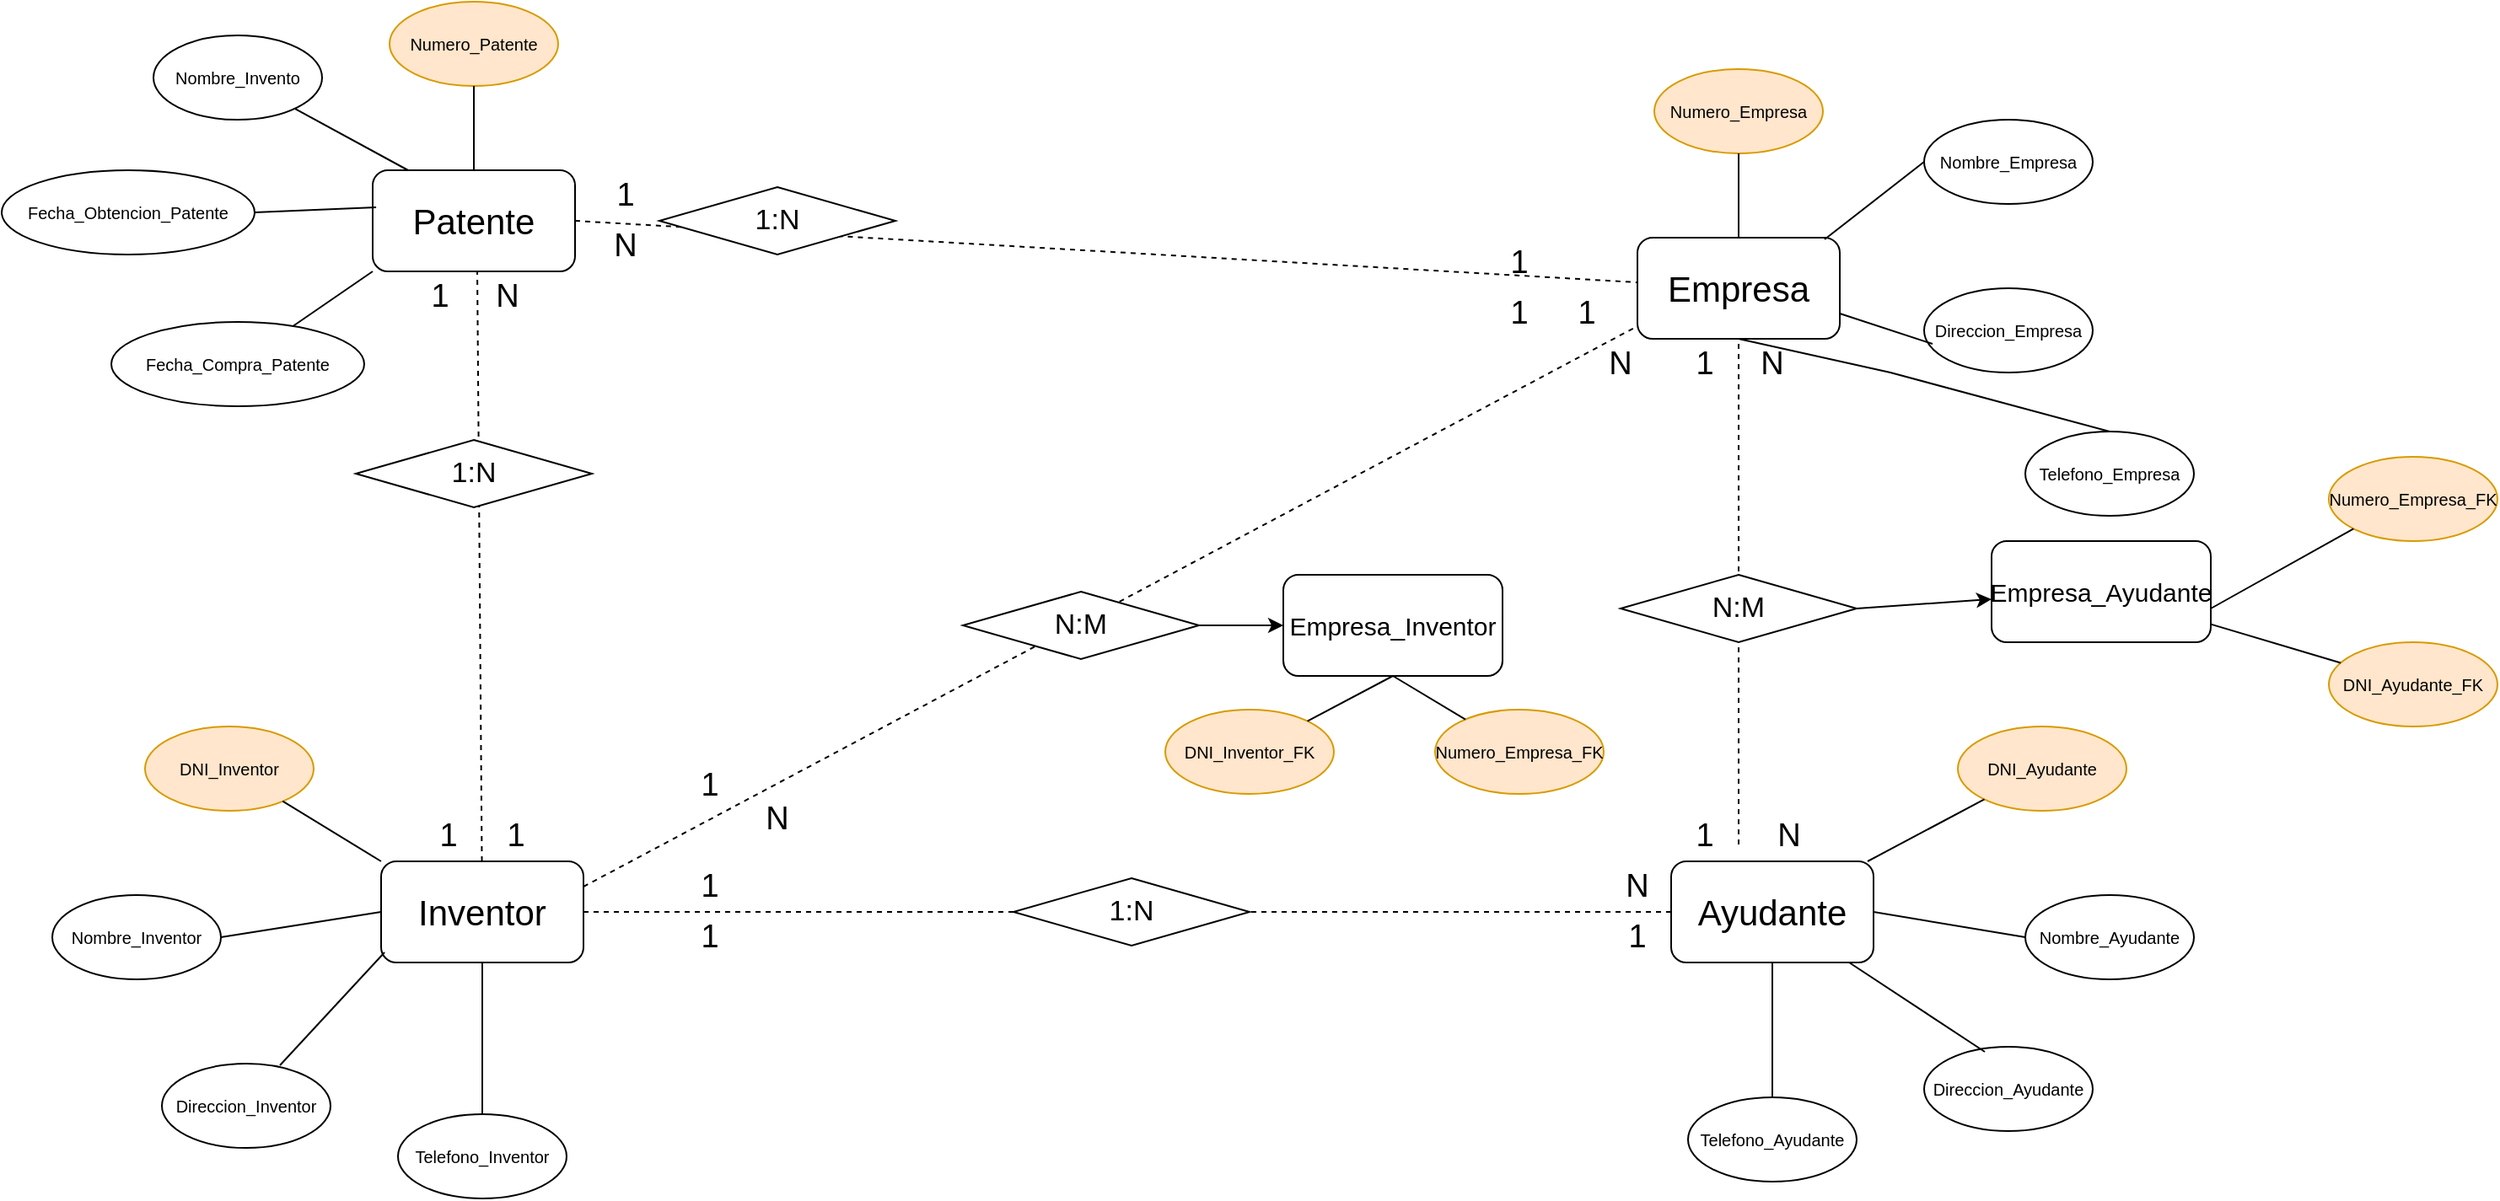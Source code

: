 <mxfile version="24.7.6">
  <diagram id="R2lEEEUBdFMjLlhIrx00" name="Page-1">
    <mxGraphModel grid="1" page="1" gridSize="10" guides="1" tooltips="1" connect="1" arrows="1" fold="1" pageScale="1" pageWidth="850" pageHeight="1100" math="0" shadow="0" extFonts="Permanent Marker^https://fonts.googleapis.com/css?family=Permanent+Marker">
      <root>
        <mxCell id="0" />
        <mxCell id="1" parent="0" />
        <mxCell id="3okzUu0NLqD3jxvSw-oV-62" value="" style="endArrow=none;dashed=1;html=1;rounded=0;exitX=1;exitY=0.5;exitDx=0;exitDy=0;" edge="1" parent="1" source="3okzUu0NLqD3jxvSw-oV-3" target="3okzUu0NLqD3jxvSw-oV-12">
          <mxGeometry width="50" height="50" relative="1" as="geometry">
            <mxPoint x="540" y="380" as="sourcePoint" />
            <mxPoint x="590" y="330" as="targetPoint" />
          </mxGeometry>
        </mxCell>
        <mxCell id="3okzUu0NLqD3jxvSw-oV-59" value="&lt;font style=&quot;font-size: 17px;&quot;&gt;1:N&lt;/font&gt;" style="rhombus;whiteSpace=wrap;html=1;fontSize=17;" vertex="1" parent="1">
          <mxGeometry x="400" y="190" width="140" height="40" as="geometry" />
        </mxCell>
        <mxCell id="3okzUu0NLqD3jxvSw-oV-52" value="" style="endArrow=none;dashed=1;html=1;rounded=0;entryX=0;entryY=0.5;entryDx=0;entryDy=0;exitX=1;exitY=0.5;exitDx=0;exitDy=0;" edge="1" parent="1" source="3okzUu0NLqD3jxvSw-oV-11" target="3okzUu0NLqD3jxvSw-oV-13">
          <mxGeometry width="50" height="50" relative="1" as="geometry">
            <mxPoint x="365" y="600" as="sourcePoint" />
            <mxPoint x="367" y="350" as="targetPoint" />
          </mxGeometry>
        </mxCell>
        <mxCell id="3okzUu0NLqD3jxvSw-oV-51" value="&lt;font style=&quot;font-size: 17px;&quot;&gt;1:N&lt;/font&gt;" style="rhombus;whiteSpace=wrap;html=1;fontSize=17;" vertex="1" parent="1">
          <mxGeometry x="610" y="600" width="140" height="40" as="geometry" />
        </mxCell>
        <mxCell id="3okzUu0NLqD3jxvSw-oV-48" value="" style="endArrow=none;dashed=1;html=1;rounded=0;entryX=0.867;entryY=0;entryDx=0;entryDy=0;entryPerimeter=0;" edge="1" parent="1" source="3okzUu0NLqD3jxvSw-oV-11" target="3okzUu0NLqD3jxvSw-oV-47">
          <mxGeometry width="50" height="50" relative="1" as="geometry">
            <mxPoint x="360" y="520" as="sourcePoint" />
            <mxPoint x="360" y="270" as="targetPoint" />
          </mxGeometry>
        </mxCell>
        <mxCell id="3okzUu0NLqD3jxvSw-oV-2" value="Numero_Patente" style="ellipse;whiteSpace=wrap;html=1;fontSize=10;fillColor=#ffe6cc;strokeColor=#d79b00;" vertex="1" parent="1">
          <mxGeometry x="240" y="80" width="100" height="50" as="geometry" />
        </mxCell>
        <mxCell id="3okzUu0NLqD3jxvSw-oV-3" value="&lt;font style=&quot;font-size: 21px;&quot;&gt;Patente&lt;/font&gt;" style="rounded=1;whiteSpace=wrap;html=1;fontSize=21;" vertex="1" parent="1">
          <mxGeometry x="230" y="180" width="120" height="60" as="geometry" />
        </mxCell>
        <mxCell id="3okzUu0NLqD3jxvSw-oV-4" value="Nombre_Invento" style="ellipse;whiteSpace=wrap;html=1;fontSize=10;" vertex="1" parent="1">
          <mxGeometry x="100" y="100" width="100" height="50" as="geometry" />
        </mxCell>
        <mxCell id="3okzUu0NLqD3jxvSw-oV-5" value="Fecha_Obtencion_Patente" style="ellipse;whiteSpace=wrap;html=1;fontSize=10;" vertex="1" parent="1">
          <mxGeometry x="10" y="180" width="150" height="50" as="geometry" />
        </mxCell>
        <mxCell id="3okzUu0NLqD3jxvSw-oV-6" value="Fecha_Compra_Patente" style="ellipse;whiteSpace=wrap;html=1;fontSize=10;" vertex="1" parent="1">
          <mxGeometry x="75" y="270" width="150" height="50" as="geometry" />
        </mxCell>
        <mxCell id="3okzUu0NLqD3jxvSw-oV-7" value="" style="endArrow=none;html=1;rounded=0;exitX=0.5;exitY=0;exitDx=0;exitDy=0;" edge="1" parent="1" source="3okzUu0NLqD3jxvSw-oV-3" target="3okzUu0NLqD3jxvSw-oV-2">
          <mxGeometry width="50" height="50" relative="1" as="geometry">
            <mxPoint x="170" y="240" as="sourcePoint" />
            <mxPoint x="220" y="190" as="targetPoint" />
          </mxGeometry>
        </mxCell>
        <mxCell id="3okzUu0NLqD3jxvSw-oV-8" value="" style="endArrow=none;html=1;rounded=0;entryX=0.175;entryY=0;entryDx=0;entryDy=0;entryPerimeter=0;" edge="1" parent="1" source="3okzUu0NLqD3jxvSw-oV-4" target="3okzUu0NLqD3jxvSw-oV-3">
          <mxGeometry width="50" height="50" relative="1" as="geometry">
            <mxPoint x="170" y="240" as="sourcePoint" />
            <mxPoint x="220" y="190" as="targetPoint" />
          </mxGeometry>
        </mxCell>
        <mxCell id="3okzUu0NLqD3jxvSw-oV-9" value="" style="endArrow=none;html=1;rounded=0;exitX=1;exitY=0.5;exitDx=0;exitDy=0;entryX=0.017;entryY=0.367;entryDx=0;entryDy=0;entryPerimeter=0;" edge="1" parent="1" source="3okzUu0NLqD3jxvSw-oV-5" target="3okzUu0NLqD3jxvSw-oV-3">
          <mxGeometry width="50" height="50" relative="1" as="geometry">
            <mxPoint x="170" y="240" as="sourcePoint" />
            <mxPoint x="220" y="190" as="targetPoint" />
          </mxGeometry>
        </mxCell>
        <mxCell id="3okzUu0NLqD3jxvSw-oV-10" value="" style="endArrow=none;html=1;rounded=0;entryX=0;entryY=1;entryDx=0;entryDy=0;" edge="1" parent="1" source="3okzUu0NLqD3jxvSw-oV-6" target="3okzUu0NLqD3jxvSw-oV-3">
          <mxGeometry width="50" height="50" relative="1" as="geometry">
            <mxPoint x="170" y="240" as="sourcePoint" />
            <mxPoint x="220" y="190" as="targetPoint" />
            <Array as="points" />
          </mxGeometry>
        </mxCell>
        <mxCell id="3okzUu0NLqD3jxvSw-oV-11" value="Inventor" style="rounded=1;whiteSpace=wrap;html=1;fontSize=21;" vertex="1" parent="1">
          <mxGeometry x="235" y="590" width="120" height="60" as="geometry" />
        </mxCell>
        <mxCell id="3okzUu0NLqD3jxvSw-oV-12" value="Empresa" style="rounded=1;whiteSpace=wrap;html=1;fontSize=21;" vertex="1" parent="1">
          <mxGeometry x="980" y="220" width="120" height="60" as="geometry" />
        </mxCell>
        <mxCell id="3okzUu0NLqD3jxvSw-oV-13" value="Ayudante" style="rounded=1;whiteSpace=wrap;html=1;fontSize=21;" vertex="1" parent="1">
          <mxGeometry x="1000" y="590" width="120" height="60" as="geometry" />
        </mxCell>
        <mxCell id="3okzUu0NLqD3jxvSw-oV-14" value="Numero_Empresa" style="ellipse;whiteSpace=wrap;html=1;fontSize=10;fillColor=#ffe6cc;strokeColor=#d79b00;" vertex="1" parent="1">
          <mxGeometry x="990" y="120" width="100" height="50" as="geometry" />
        </mxCell>
        <mxCell id="3okzUu0NLqD3jxvSw-oV-15" value="Nombre&lt;span style=&quot;background-color: initial;&quot;&gt;_Empresa&lt;/span&gt;" style="ellipse;whiteSpace=wrap;html=1;fontSize=10;" vertex="1" parent="1">
          <mxGeometry x="1150" y="150" width="100" height="50" as="geometry" />
        </mxCell>
        <mxCell id="3okzUu0NLqD3jxvSw-oV-17" value="&lt;span style=&quot;background-color: initial;&quot;&gt;Direccion&lt;/span&gt;&lt;span style=&quot;background-color: initial;&quot;&gt;_Empresa&lt;/span&gt;" style="ellipse;whiteSpace=wrap;html=1;fontSize=10;" vertex="1" parent="1">
          <mxGeometry x="1150" y="250" width="100" height="50" as="geometry" />
        </mxCell>
        <mxCell id="3okzUu0NLqD3jxvSw-oV-18" value="&lt;span style=&quot;background-color: initial;&quot;&gt;Telefono_Empresa&lt;/span&gt;" style="ellipse;whiteSpace=wrap;html=1;fontSize=10;" vertex="1" parent="1">
          <mxGeometry x="1210" y="335" width="100" height="50" as="geometry" />
        </mxCell>
        <mxCell id="3okzUu0NLqD3jxvSw-oV-19" value="" style="endArrow=none;html=1;rounded=0;entryX=0.5;entryY=1;entryDx=0;entryDy=0;exitX=0.5;exitY=0;exitDx=0;exitDy=0;" edge="1" parent="1" source="3okzUu0NLqD3jxvSw-oV-12" target="3okzUu0NLqD3jxvSw-oV-14">
          <mxGeometry width="50" height="50" relative="1" as="geometry">
            <mxPoint x="850" y="390" as="sourcePoint" />
            <mxPoint x="900" y="340" as="targetPoint" />
          </mxGeometry>
        </mxCell>
        <mxCell id="3okzUu0NLqD3jxvSw-oV-20" value="" style="endArrow=none;html=1;rounded=0;entryX=0;entryY=0.5;entryDx=0;entryDy=0;exitX=0.925;exitY=0.017;exitDx=0;exitDy=0;exitPerimeter=0;" edge="1" parent="1" source="3okzUu0NLqD3jxvSw-oV-12" target="3okzUu0NLqD3jxvSw-oV-15">
          <mxGeometry width="50" height="50" relative="1" as="geometry">
            <mxPoint x="1050" y="230" as="sourcePoint" />
            <mxPoint x="1050" y="180" as="targetPoint" />
          </mxGeometry>
        </mxCell>
        <mxCell id="3okzUu0NLqD3jxvSw-oV-21" value="" style="endArrow=none;html=1;rounded=0;entryX=0.05;entryY=0.66;entryDx=0;entryDy=0;entryPerimeter=0;exitX=1;exitY=0.75;exitDx=0;exitDy=0;" edge="1" parent="1" source="3okzUu0NLqD3jxvSw-oV-12" target="3okzUu0NLqD3jxvSw-oV-17">
          <mxGeometry width="50" height="50" relative="1" as="geometry">
            <mxPoint x="1100" y="280" as="sourcePoint" />
            <mxPoint x="1060" y="190" as="targetPoint" />
          </mxGeometry>
        </mxCell>
        <mxCell id="3okzUu0NLqD3jxvSw-oV-22" value="" style="endArrow=none;html=1;rounded=0;entryX=0.5;entryY=0;entryDx=0;entryDy=0;exitX=0.5;exitY=1;exitDx=0;exitDy=0;" edge="1" parent="1" source="3okzUu0NLqD3jxvSw-oV-12" target="3okzUu0NLqD3jxvSw-oV-18">
          <mxGeometry width="50" height="50" relative="1" as="geometry">
            <mxPoint x="1110" y="275" as="sourcePoint" />
            <mxPoint x="1165" y="293" as="targetPoint" />
            <Array as="points">
              <mxPoint x="1130" y="300" />
            </Array>
          </mxGeometry>
        </mxCell>
        <mxCell id="3okzUu0NLqD3jxvSw-oV-23" value="DNI_Inventor" style="ellipse;whiteSpace=wrap;html=1;fontSize=10;fillColor=#ffe6cc;strokeColor=#d79b00;" vertex="1" parent="1">
          <mxGeometry x="95" y="510" width="100" height="50" as="geometry" />
        </mxCell>
        <mxCell id="3okzUu0NLqD3jxvSw-oV-24" value="Nombre_Inventor" style="ellipse;whiteSpace=wrap;html=1;fontSize=10;" vertex="1" parent="1">
          <mxGeometry x="40" y="610" width="100" height="50" as="geometry" />
        </mxCell>
        <mxCell id="3okzUu0NLqD3jxvSw-oV-25" value="Direccion_Inventor" style="ellipse;whiteSpace=wrap;html=1;fontSize=10;" vertex="1" parent="1">
          <mxGeometry x="105" y="710" width="100" height="50" as="geometry" />
        </mxCell>
        <mxCell id="3okzUu0NLqD3jxvSw-oV-26" value="Telefono_Inventor" style="ellipse;whiteSpace=wrap;html=1;fontSize=10;" vertex="1" parent="1">
          <mxGeometry x="245" y="740" width="100" height="50" as="geometry" />
        </mxCell>
        <mxCell id="3okzUu0NLqD3jxvSw-oV-27" value="" style="endArrow=none;html=1;rounded=0;exitX=0;exitY=0;exitDx=0;exitDy=0;" edge="1" parent="1" source="3okzUu0NLqD3jxvSw-oV-11" target="3okzUu0NLqD3jxvSw-oV-23">
          <mxGeometry width="50" height="50" relative="1" as="geometry">
            <mxPoint x="245" y="600" as="sourcePoint" />
            <mxPoint x="525" y="600" as="targetPoint" />
          </mxGeometry>
        </mxCell>
        <mxCell id="3okzUu0NLqD3jxvSw-oV-28" value="" style="endArrow=none;html=1;rounded=0;exitX=1;exitY=0.5;exitDx=0;exitDy=0;entryX=0;entryY=0.5;entryDx=0;entryDy=0;" edge="1" parent="1" source="3okzUu0NLqD3jxvSw-oV-24" target="3okzUu0NLqD3jxvSw-oV-11">
          <mxGeometry width="50" height="50" relative="1" as="geometry">
            <mxPoint x="475" y="650" as="sourcePoint" />
            <mxPoint x="525" y="600" as="targetPoint" />
          </mxGeometry>
        </mxCell>
        <mxCell id="3okzUu0NLqD3jxvSw-oV-29" value="" style="endArrow=none;html=1;rounded=0;entryX=0.017;entryY=0.9;entryDx=0;entryDy=0;entryPerimeter=0;exitX=0.7;exitY=0.02;exitDx=0;exitDy=0;exitPerimeter=0;" edge="1" parent="1" source="3okzUu0NLqD3jxvSw-oV-25" target="3okzUu0NLqD3jxvSw-oV-11">
          <mxGeometry width="50" height="50" relative="1" as="geometry">
            <mxPoint x="475" y="650" as="sourcePoint" />
            <mxPoint x="525" y="600" as="targetPoint" />
          </mxGeometry>
        </mxCell>
        <mxCell id="3okzUu0NLqD3jxvSw-oV-30" value="" style="endArrow=none;html=1;rounded=0;exitX=0.5;exitY=0;exitDx=0;exitDy=0;" edge="1" parent="1" source="3okzUu0NLqD3jxvSw-oV-26" target="3okzUu0NLqD3jxvSw-oV-11">
          <mxGeometry width="50" height="50" relative="1" as="geometry">
            <mxPoint x="475" y="650" as="sourcePoint" />
            <mxPoint x="525" y="600" as="targetPoint" />
          </mxGeometry>
        </mxCell>
        <mxCell id="3okzUu0NLqD3jxvSw-oV-31" value="DNI_Ayudante" style="ellipse;whiteSpace=wrap;html=1;fontSize=10;fillColor=#ffe6cc;strokeColor=#d79b00;" vertex="1" parent="1">
          <mxGeometry x="1170" y="510" width="100" height="50" as="geometry" />
        </mxCell>
        <mxCell id="3okzUu0NLqD3jxvSw-oV-33" value="Nombre_Ayudante" style="ellipse;whiteSpace=wrap;html=1;fontSize=10;" vertex="1" parent="1">
          <mxGeometry x="1210" y="610" width="100" height="50" as="geometry" />
        </mxCell>
        <mxCell id="3okzUu0NLqD3jxvSw-oV-34" value="Direccion_Ayudante" style="ellipse;whiteSpace=wrap;html=1;fontSize=10;" vertex="1" parent="1">
          <mxGeometry x="1150" y="700" width="100" height="50" as="geometry" />
        </mxCell>
        <mxCell id="3okzUu0NLqD3jxvSw-oV-35" value="Telefono_Ayudante" style="ellipse;whiteSpace=wrap;html=1;fontSize=10;" vertex="1" parent="1">
          <mxGeometry x="1010" y="730" width="100" height="50" as="geometry" />
        </mxCell>
        <mxCell id="3okzUu0NLqD3jxvSw-oV-36" value="" style="endArrow=none;html=1;rounded=0;" edge="1" parent="1" source="3okzUu0NLqD3jxvSw-oV-13" target="3okzUu0NLqD3jxvSw-oV-31">
          <mxGeometry width="50" height="50" relative="1" as="geometry">
            <mxPoint x="860" y="650" as="sourcePoint" />
            <mxPoint x="910" y="600" as="targetPoint" />
          </mxGeometry>
        </mxCell>
        <mxCell id="3okzUu0NLqD3jxvSw-oV-37" value="" style="endArrow=none;html=1;rounded=0;entryX=0;entryY=0.5;entryDx=0;entryDy=0;exitX=1;exitY=0.5;exitDx=0;exitDy=0;" edge="1" parent="1" source="3okzUu0NLqD3jxvSw-oV-13" target="3okzUu0NLqD3jxvSw-oV-33">
          <mxGeometry width="50" height="50" relative="1" as="geometry">
            <mxPoint x="1126" y="600" as="sourcePoint" />
            <mxPoint x="1196" y="563" as="targetPoint" />
          </mxGeometry>
        </mxCell>
        <mxCell id="3okzUu0NLqD3jxvSw-oV-38" value="" style="endArrow=none;html=1;rounded=0;entryX=0.36;entryY=0.06;entryDx=0;entryDy=0;entryPerimeter=0;" edge="1" parent="1" source="3okzUu0NLqD3jxvSw-oV-13" target="3okzUu0NLqD3jxvSw-oV-34">
          <mxGeometry width="50" height="50" relative="1" as="geometry">
            <mxPoint x="1130" y="630" as="sourcePoint" />
            <mxPoint x="1218" y="639" as="targetPoint" />
          </mxGeometry>
        </mxCell>
        <mxCell id="3okzUu0NLqD3jxvSw-oV-39" value="" style="endArrow=none;html=1;rounded=0;entryX=0.5;entryY=0;entryDx=0;entryDy=0;exitX=0.5;exitY=1;exitDx=0;exitDy=0;" edge="1" parent="1" source="3okzUu0NLqD3jxvSw-oV-13" target="3okzUu0NLqD3jxvSw-oV-35">
          <mxGeometry width="50" height="50" relative="1" as="geometry">
            <mxPoint x="1116" y="660" as="sourcePoint" />
            <mxPoint x="1196" y="713" as="targetPoint" />
          </mxGeometry>
        </mxCell>
        <mxCell id="3okzUu0NLqD3jxvSw-oV-43" value="N" style="text;html=1;align=center;verticalAlign=middle;whiteSpace=wrap;rounded=0;fontSize=19;" vertex="1" parent="1">
          <mxGeometry x="280" y="240" width="60" height="30" as="geometry" />
        </mxCell>
        <mxCell id="3okzUu0NLqD3jxvSw-oV-44" value="1" style="text;html=1;align=center;verticalAlign=middle;whiteSpace=wrap;rounded=0;fontSize=19;" vertex="1" parent="1">
          <mxGeometry x="245" y="560" width="60" height="30" as="geometry" />
        </mxCell>
        <mxCell id="3okzUu0NLqD3jxvSw-oV-45" value="" style="endArrow=none;dashed=1;html=1;rounded=0;" edge="1" parent="1" source="3okzUu0NLqD3jxvSw-oV-47" target="3okzUu0NLqD3jxvSw-oV-3">
          <mxGeometry width="50" height="50" relative="1" as="geometry">
            <mxPoint x="290" y="490" as="sourcePoint" />
            <mxPoint x="300" y="310" as="targetPoint" />
          </mxGeometry>
        </mxCell>
        <mxCell id="3okzUu0NLqD3jxvSw-oV-46" value="1" style="text;html=1;align=center;verticalAlign=middle;whiteSpace=wrap;rounded=0;fontSize=19;" vertex="1" parent="1">
          <mxGeometry x="285" y="560" width="60" height="30" as="geometry" />
        </mxCell>
        <mxCell id="3okzUu0NLqD3jxvSw-oV-47" value="1" style="text;html=1;align=center;verticalAlign=middle;whiteSpace=wrap;rounded=0;fontSize=19;" vertex="1" parent="1">
          <mxGeometry x="240" y="240" width="60" height="30" as="geometry" />
        </mxCell>
        <mxCell id="3okzUu0NLqD3jxvSw-oV-40" value="&lt;font style=&quot;font-size: 17px;&quot;&gt;1:N&lt;/font&gt;" style="rhombus;whiteSpace=wrap;html=1;fontSize=17;" vertex="1" parent="1">
          <mxGeometry x="220" y="340" width="140" height="40" as="geometry" />
        </mxCell>
        <mxCell id="3okzUu0NLqD3jxvSw-oV-54" value="N" style="text;html=1;align=center;verticalAlign=middle;whiteSpace=wrap;rounded=0;fontSize=19;" vertex="1" parent="1">
          <mxGeometry x="950" y="590" width="60" height="30" as="geometry" />
        </mxCell>
        <mxCell id="3okzUu0NLqD3jxvSw-oV-55" value="1" style="text;html=1;align=center;verticalAlign=middle;whiteSpace=wrap;rounded=0;fontSize=19;" vertex="1" parent="1">
          <mxGeometry x="400" y="620" width="60" height="30" as="geometry" />
        </mxCell>
        <mxCell id="3okzUu0NLqD3jxvSw-oV-56" value="1" style="text;html=1;align=center;verticalAlign=middle;whiteSpace=wrap;rounded=0;fontSize=19;" vertex="1" parent="1">
          <mxGeometry x="950" y="620" width="60" height="30" as="geometry" />
        </mxCell>
        <mxCell id="3okzUu0NLqD3jxvSw-oV-57" value="1" style="text;html=1;align=center;verticalAlign=middle;whiteSpace=wrap;rounded=0;fontSize=19;" vertex="1" parent="1">
          <mxGeometry x="400" y="590" width="60" height="30" as="geometry" />
        </mxCell>
        <mxCell id="3okzUu0NLqD3jxvSw-oV-66" value="1" style="text;html=1;align=center;verticalAlign=middle;whiteSpace=wrap;rounded=0;fontSize=19;" vertex="1" parent="1">
          <mxGeometry x="880" y="220" width="60" height="30" as="geometry" />
        </mxCell>
        <mxCell id="3okzUu0NLqD3jxvSw-oV-67" value="N" style="text;html=1;align=center;verticalAlign=middle;whiteSpace=wrap;rounded=0;fontSize=19;" vertex="1" parent="1">
          <mxGeometry x="350" y="210" width="60" height="30" as="geometry" />
        </mxCell>
        <mxCell id="3okzUu0NLqD3jxvSw-oV-68" value="1" style="text;html=1;align=center;verticalAlign=middle;whiteSpace=wrap;rounded=0;fontSize=19;" vertex="1" parent="1">
          <mxGeometry x="350" y="180" width="60" height="30" as="geometry" />
        </mxCell>
        <mxCell id="3okzUu0NLqD3jxvSw-oV-69" value="1" style="text;html=1;align=center;verticalAlign=middle;whiteSpace=wrap;rounded=0;fontSize=19;" vertex="1" parent="1">
          <mxGeometry x="880" y="250" width="60" height="30" as="geometry" />
        </mxCell>
        <mxCell id="3okzUu0NLqD3jxvSw-oV-72" value="1" style="text;html=1;align=center;verticalAlign=middle;whiteSpace=wrap;rounded=0;fontSize=19;" vertex="1" parent="1">
          <mxGeometry x="920" y="250" width="60" height="30" as="geometry" />
        </mxCell>
        <mxCell id="3okzUu0NLqD3jxvSw-oV-73" value="N" style="text;html=1;align=center;verticalAlign=middle;whiteSpace=wrap;rounded=0;fontSize=19;" vertex="1" parent="1">
          <mxGeometry x="940" y="280" width="60" height="30" as="geometry" />
        </mxCell>
        <mxCell id="3okzUu0NLqD3jxvSw-oV-75" value="" style="endArrow=none;dashed=1;html=1;rounded=0;exitX=1;exitY=0.25;exitDx=0;exitDy=0;entryX=1;entryY=0.75;entryDx=0;entryDy=0;" edge="1" parent="1" source="3okzUu0NLqD3jxvSw-oV-11" target="3okzUu0NLqD3jxvSw-oV-72">
          <mxGeometry width="50" height="50" relative="1" as="geometry">
            <mxPoint x="415" y="605" as="sourcePoint" />
            <mxPoint x="660.0" y="442.5" as="targetPoint" />
          </mxGeometry>
        </mxCell>
        <mxCell id="3okzUu0NLqD3jxvSw-oV-77" value="1" style="text;html=1;align=center;verticalAlign=middle;whiteSpace=wrap;rounded=0;fontSize=19;" vertex="1" parent="1">
          <mxGeometry x="400" y="530" width="60" height="30" as="geometry" />
        </mxCell>
        <mxCell id="3okzUu0NLqD3jxvSw-oV-78" value="N" style="text;html=1;align=center;verticalAlign=middle;whiteSpace=wrap;rounded=0;fontSize=19;" vertex="1" parent="1">
          <mxGeometry x="440" y="550" width="60" height="30" as="geometry" />
        </mxCell>
        <mxCell id="3okzUu0NLqD3jxvSw-oV-79" value="&lt;font style=&quot;font-size: 17px;&quot;&gt;N:M&lt;/font&gt;" style="rhombus;whiteSpace=wrap;html=1;fontSize=17;" vertex="1" parent="1">
          <mxGeometry x="580" y="430" width="140" height="40" as="geometry" />
        </mxCell>
        <mxCell id="3okzUu0NLqD3jxvSw-oV-81" value="" style="endArrow=none;dashed=1;html=1;rounded=0;entryX=0.5;entryY=1;entryDx=0;entryDy=0;" edge="1" parent="1" target="3okzUu0NLqD3jxvSw-oV-12">
          <mxGeometry width="50" height="50" relative="1" as="geometry">
            <mxPoint x="1040" y="580" as="sourcePoint" />
            <mxPoint x="1020" y="290" as="targetPoint" />
          </mxGeometry>
        </mxCell>
        <mxCell id="3okzUu0NLqD3jxvSw-oV-82" value="&lt;font style=&quot;font-size: 17px;&quot;&gt;N:M&lt;/font&gt;" style="rhombus;whiteSpace=wrap;html=1;fontSize=17;" vertex="1" parent="1">
          <mxGeometry x="970" y="420" width="140" height="40" as="geometry" />
        </mxCell>
        <mxCell id="3okzUu0NLqD3jxvSw-oV-83" value="1" style="text;html=1;align=center;verticalAlign=middle;whiteSpace=wrap;rounded=0;fontSize=19;" vertex="1" parent="1">
          <mxGeometry x="990" y="280" width="60" height="30" as="geometry" />
        </mxCell>
        <mxCell id="3okzUu0NLqD3jxvSw-oV-84" value="N" style="text;html=1;align=center;verticalAlign=middle;whiteSpace=wrap;rounded=0;fontSize=19;" vertex="1" parent="1">
          <mxGeometry x="1040" y="560" width="60" height="30" as="geometry" />
        </mxCell>
        <mxCell id="3okzUu0NLqD3jxvSw-oV-85" value="N" style="text;html=1;align=center;verticalAlign=middle;whiteSpace=wrap;rounded=0;fontSize=19;" vertex="1" parent="1">
          <mxGeometry x="1030" y="280" width="60" height="30" as="geometry" />
        </mxCell>
        <mxCell id="3okzUu0NLqD3jxvSw-oV-86" value="1" style="text;html=1;align=center;verticalAlign=middle;whiteSpace=wrap;rounded=0;fontSize=19;" vertex="1" parent="1">
          <mxGeometry x="990" y="560" width="60" height="30" as="geometry" />
        </mxCell>
        <mxCell id="3okzUu0NLqD3jxvSw-oV-87" value="Empresa_Inventor" style="rounded=1;whiteSpace=wrap;html=1;fontSize=15;" vertex="1" parent="1">
          <mxGeometry x="770" y="420" width="130" height="60" as="geometry" />
        </mxCell>
        <mxCell id="3okzUu0NLqD3jxvSw-oV-88" value="" style="endArrow=classic;html=1;rounded=0;exitX=1;exitY=0.5;exitDx=0;exitDy=0;entryX=0;entryY=0.5;entryDx=0;entryDy=0;" edge="1" parent="1" source="3okzUu0NLqD3jxvSw-oV-79" target="3okzUu0NLqD3jxvSw-oV-87">
          <mxGeometry width="50" height="50" relative="1" as="geometry">
            <mxPoint x="970" y="450" as="sourcePoint" />
            <mxPoint x="1020" y="400" as="targetPoint" />
          </mxGeometry>
        </mxCell>
        <mxCell id="3okzUu0NLqD3jxvSw-oV-89" value="Empresa_Ayudante" style="rounded=1;whiteSpace=wrap;html=1;fontSize=15;" vertex="1" parent="1">
          <mxGeometry x="1190" y="400" width="130" height="60" as="geometry" />
        </mxCell>
        <mxCell id="3okzUu0NLqD3jxvSw-oV-90" value="" style="endArrow=classic;html=1;rounded=0;exitX=1;exitY=0.5;exitDx=0;exitDy=0;" edge="1" parent="1" source="3okzUu0NLqD3jxvSw-oV-82" target="3okzUu0NLqD3jxvSw-oV-89">
          <mxGeometry width="50" height="50" relative="1" as="geometry">
            <mxPoint x="1130" y="450" as="sourcePoint" />
            <mxPoint x="1180" y="400" as="targetPoint" />
          </mxGeometry>
        </mxCell>
        <mxCell id="3okzUu0NLqD3jxvSw-oV-91" value="Numero_Empresa_FK" style="ellipse;whiteSpace=wrap;html=1;fontSize=10;fillColor=#ffe6cc;strokeColor=#d79b00;" vertex="1" parent="1">
          <mxGeometry x="1390" y="350" width="100" height="50" as="geometry" />
        </mxCell>
        <mxCell id="3okzUu0NLqD3jxvSw-oV-92" value="DNI_Ayudante_FK" style="ellipse;whiteSpace=wrap;html=1;fontSize=10;fillColor=#ffe6cc;strokeColor=#d79b00;" vertex="1" parent="1">
          <mxGeometry x="1390" y="460" width="100" height="50" as="geometry" />
        </mxCell>
        <mxCell id="3okzUu0NLqD3jxvSw-oV-93" value="" style="endArrow=none;html=1;rounded=0;entryX=0;entryY=1;entryDx=0;entryDy=0;" edge="1" parent="1" target="3okzUu0NLqD3jxvSw-oV-91">
          <mxGeometry width="50" height="50" relative="1" as="geometry">
            <mxPoint x="1320" y="440" as="sourcePoint" />
            <mxPoint x="1300" y="430" as="targetPoint" />
          </mxGeometry>
        </mxCell>
        <mxCell id="3okzUu0NLqD3jxvSw-oV-94" value="" style="endArrow=none;html=1;rounded=0;" edge="1" parent="1" source="3okzUu0NLqD3jxvSw-oV-89" target="3okzUu0NLqD3jxvSw-oV-92">
          <mxGeometry width="50" height="50" relative="1" as="geometry">
            <mxPoint x="1250" y="480" as="sourcePoint" />
            <mxPoint x="1300" y="430" as="targetPoint" />
          </mxGeometry>
        </mxCell>
        <mxCell id="3okzUu0NLqD3jxvSw-oV-95" value="Numero_Empresa_FK" style="ellipse;whiteSpace=wrap;html=1;fontSize=10;fillColor=#ffe6cc;strokeColor=#d79b00;" vertex="1" parent="1">
          <mxGeometry x="860" y="500" width="100" height="50" as="geometry" />
        </mxCell>
        <mxCell id="3okzUu0NLqD3jxvSw-oV-96" value="DNI_Inventor_FK" style="ellipse;whiteSpace=wrap;html=1;fontSize=10;fillColor=#ffe6cc;strokeColor=#d79b00;" vertex="1" parent="1">
          <mxGeometry x="700" y="500" width="100" height="50" as="geometry" />
        </mxCell>
        <mxCell id="3okzUu0NLqD3jxvSw-oV-97" value="" style="endArrow=none;html=1;rounded=0;entryX=0.5;entryY=1;entryDx=0;entryDy=0;" edge="1" parent="1" source="3okzUu0NLqD3jxvSw-oV-96" target="3okzUu0NLqD3jxvSw-oV-87">
          <mxGeometry width="50" height="50" relative="1" as="geometry">
            <mxPoint x="920" y="420" as="sourcePoint" />
            <mxPoint x="970" y="370" as="targetPoint" />
          </mxGeometry>
        </mxCell>
        <mxCell id="3okzUu0NLqD3jxvSw-oV-98" value="" style="endArrow=none;html=1;rounded=0;entryX=0.5;entryY=1;entryDx=0;entryDy=0;" edge="1" parent="1" source="3okzUu0NLqD3jxvSw-oV-95" target="3okzUu0NLqD3jxvSw-oV-87">
          <mxGeometry width="50" height="50" relative="1" as="geometry">
            <mxPoint x="794" y="517" as="sourcePoint" />
            <mxPoint x="845" y="490" as="targetPoint" />
          </mxGeometry>
        </mxCell>
      </root>
    </mxGraphModel>
  </diagram>
</mxfile>
